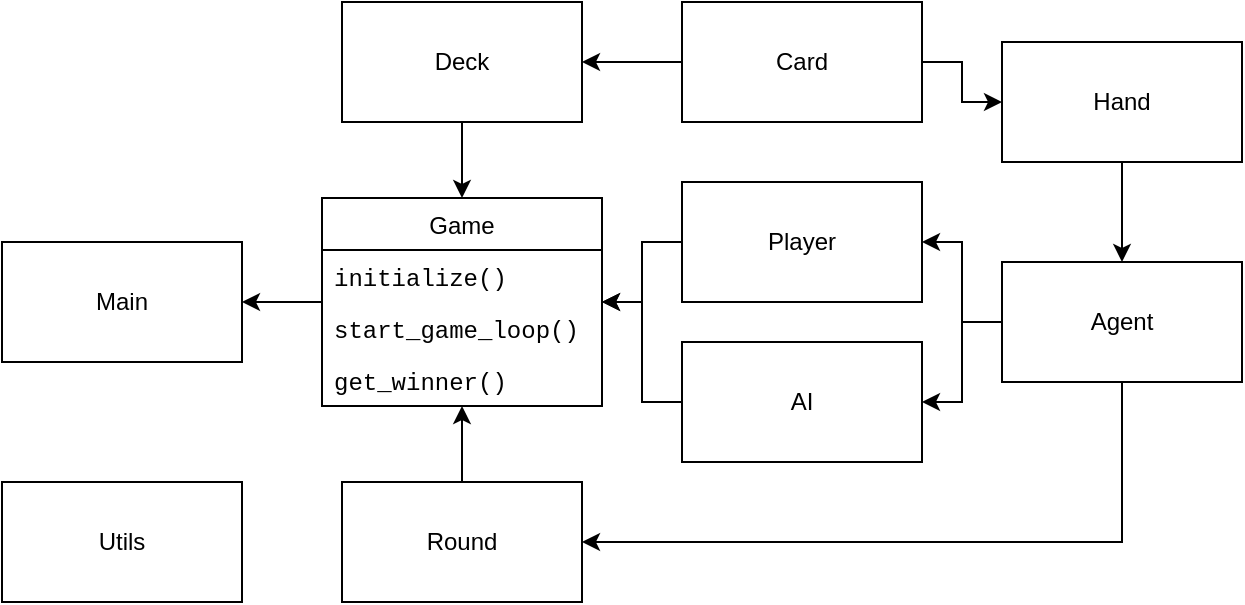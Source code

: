 <mxfile version="14.6.13" type="device"><diagram id="q0ZMTNV85QUMgOmcaqP7" name="Seite-1"><mxGraphModel dx="1038" dy="608" grid="1" gridSize="10" guides="1" tooltips="1" connect="1" arrows="1" fold="1" page="1" pageScale="1" pageWidth="827" pageHeight="1169" math="0" shadow="0"><root><mxCell id="0"/><mxCell id="1" parent="0"/><mxCell id="vPegXnEQbbKve5-i6yx6-1" value="Main" style="rounded=0;whiteSpace=wrap;html=1;" vertex="1" parent="1"><mxGeometry x="20" y="120" width="120" height="60" as="geometry"/></mxCell><mxCell id="vPegXnEQbbKve5-i6yx6-31" style="edgeStyle=orthogonalEdgeStyle;rounded=0;orthogonalLoop=1;jettySize=auto;html=1;entryX=1;entryY=0.5;entryDx=0;entryDy=0;fontFamily=Helvetica;" edge="1" parent="1" source="vPegXnEQbbKve5-i6yx6-2" target="vPegXnEQbbKve5-i6yx6-7"><mxGeometry relative="1" as="geometry"/></mxCell><mxCell id="vPegXnEQbbKve5-i6yx6-33" style="edgeStyle=orthogonalEdgeStyle;rounded=0;orthogonalLoop=1;jettySize=auto;html=1;entryX=0;entryY=0.5;entryDx=0;entryDy=0;fontFamily=Helvetica;" edge="1" parent="1" source="vPegXnEQbbKve5-i6yx6-2" target="vPegXnEQbbKve5-i6yx6-5"><mxGeometry relative="1" as="geometry"/></mxCell><mxCell id="vPegXnEQbbKve5-i6yx6-2" value="Card" style="rounded=0;whiteSpace=wrap;html=1;" vertex="1" parent="1"><mxGeometry x="360" width="120" height="60" as="geometry"/></mxCell><mxCell id="vPegXnEQbbKve5-i6yx6-30" style="edgeStyle=orthogonalEdgeStyle;rounded=0;orthogonalLoop=1;jettySize=auto;html=1;fontFamily=Helvetica;" edge="1" parent="1" source="vPegXnEQbbKve5-i6yx6-3" target="vPegXnEQbbKve5-i6yx6-10"><mxGeometry relative="1" as="geometry"/></mxCell><mxCell id="vPegXnEQbbKve5-i6yx6-3" value="Round" style="rounded=0;whiteSpace=wrap;html=1;" vertex="1" parent="1"><mxGeometry x="190" y="240" width="120" height="60" as="geometry"/></mxCell><mxCell id="vPegXnEQbbKve5-i6yx6-22" value="" style="edgeStyle=orthogonalEdgeStyle;rounded=0;orthogonalLoop=1;jettySize=auto;html=1;fontFamily=Courier New;" edge="1" parent="1" source="vPegXnEQbbKve5-i6yx6-5" target="vPegXnEQbbKve5-i6yx6-6"><mxGeometry relative="1" as="geometry"/></mxCell><mxCell id="vPegXnEQbbKve5-i6yx6-5" value="Hand" style="rounded=0;whiteSpace=wrap;html=1;" vertex="1" parent="1"><mxGeometry x="520" y="20" width="120" height="60" as="geometry"/></mxCell><mxCell id="vPegXnEQbbKve5-i6yx6-19" style="edgeStyle=orthogonalEdgeStyle;rounded=0;orthogonalLoop=1;jettySize=auto;html=1;entryX=1;entryY=0.5;entryDx=0;entryDy=0;fontFamily=Courier New;" edge="1" parent="1" source="vPegXnEQbbKve5-i6yx6-6" target="vPegXnEQbbKve5-i6yx6-17"><mxGeometry relative="1" as="geometry"/></mxCell><mxCell id="vPegXnEQbbKve5-i6yx6-20" style="edgeStyle=orthogonalEdgeStyle;rounded=0;orthogonalLoop=1;jettySize=auto;html=1;entryX=1;entryY=0.5;entryDx=0;entryDy=0;fontFamily=Courier New;" edge="1" parent="1" source="vPegXnEQbbKve5-i6yx6-6" target="vPegXnEQbbKve5-i6yx6-18"><mxGeometry relative="1" as="geometry"/></mxCell><mxCell id="vPegXnEQbbKve5-i6yx6-36" style="edgeStyle=orthogonalEdgeStyle;rounded=0;orthogonalLoop=1;jettySize=auto;html=1;entryX=1;entryY=0.5;entryDx=0;entryDy=0;fontFamily=Helvetica;" edge="1" parent="1" source="vPegXnEQbbKve5-i6yx6-6" target="vPegXnEQbbKve5-i6yx6-3"><mxGeometry relative="1" as="geometry"><Array as="points"><mxPoint x="580" y="270"/></Array></mxGeometry></mxCell><mxCell id="vPegXnEQbbKve5-i6yx6-6" value="Agent" style="rounded=0;whiteSpace=wrap;html=1;" vertex="1" parent="1"><mxGeometry x="520" y="130" width="120" height="60" as="geometry"/></mxCell><mxCell id="vPegXnEQbbKve5-i6yx6-29" style="edgeStyle=orthogonalEdgeStyle;rounded=0;orthogonalLoop=1;jettySize=auto;html=1;fontFamily=Helvetica;" edge="1" parent="1" source="vPegXnEQbbKve5-i6yx6-7" target="vPegXnEQbbKve5-i6yx6-10"><mxGeometry relative="1" as="geometry"/></mxCell><mxCell id="vPegXnEQbbKve5-i6yx6-7" value="Deck" style="rounded=0;whiteSpace=wrap;html=1;" vertex="1" parent="1"><mxGeometry x="190" width="120" height="60" as="geometry"/></mxCell><mxCell id="vPegXnEQbbKve5-i6yx6-8" value="Utils" style="rounded=0;whiteSpace=wrap;html=1;" vertex="1" parent="1"><mxGeometry x="20" y="240" width="120" height="60" as="geometry"/></mxCell><mxCell id="vPegXnEQbbKve5-i6yx6-10" value="Game" style="swimlane;fontStyle=0;childLayout=stackLayout;horizontal=1;startSize=26;horizontalStack=0;resizeParent=1;resizeParentMax=0;resizeLast=0;collapsible=1;marginBottom=0;" vertex="1" parent="1"><mxGeometry x="180" y="98" width="140" height="104" as="geometry"><mxRectangle x="360" y="88" width="50" height="26" as="alternateBounds"/></mxGeometry></mxCell><mxCell id="vPegXnEQbbKve5-i6yx6-11" value="initialize()" style="text;strokeColor=none;fillColor=none;align=left;verticalAlign=top;spacingLeft=4;spacingRight=4;overflow=hidden;rotatable=0;points=[[0,0.5],[1,0.5]];portConstraint=eastwest;fontFamily=Courier New;" vertex="1" parent="vPegXnEQbbKve5-i6yx6-10"><mxGeometry y="26" width="140" height="26" as="geometry"/></mxCell><mxCell id="vPegXnEQbbKve5-i6yx6-12" value="start_game_loop()" style="text;strokeColor=none;fillColor=none;align=left;verticalAlign=top;spacingLeft=4;spacingRight=4;overflow=hidden;rotatable=0;points=[[0,0.5],[1,0.5]];portConstraint=eastwest;fontFamily=Courier New;" vertex="1" parent="vPegXnEQbbKve5-i6yx6-10"><mxGeometry y="52" width="140" height="26" as="geometry"/></mxCell><mxCell id="vPegXnEQbbKve5-i6yx6-13" value="get_winner()" style="text;strokeColor=none;fillColor=none;align=left;verticalAlign=top;spacingLeft=4;spacingRight=4;overflow=hidden;rotatable=0;points=[[0,0.5],[1,0.5]];portConstraint=eastwest;fontFamily=Courier New;" vertex="1" parent="vPegXnEQbbKve5-i6yx6-10"><mxGeometry y="78" width="140" height="26" as="geometry"/></mxCell><mxCell id="vPegXnEQbbKve5-i6yx6-15" style="edgeStyle=orthogonalEdgeStyle;rounded=0;orthogonalLoop=1;jettySize=auto;html=1;entryX=1;entryY=0.5;entryDx=0;entryDy=0;fontFamily=Courier New;" edge="1" parent="1" source="vPegXnEQbbKve5-i6yx6-12" target="vPegXnEQbbKve5-i6yx6-1"><mxGeometry relative="1" as="geometry"><Array as="points"><mxPoint x="180" y="150"/><mxPoint x="180" y="150"/></Array></mxGeometry></mxCell><mxCell id="vPegXnEQbbKve5-i6yx6-34" style="edgeStyle=orthogonalEdgeStyle;rounded=0;orthogonalLoop=1;jettySize=auto;html=1;fontFamily=Helvetica;" edge="1" parent="1" source="vPegXnEQbbKve5-i6yx6-17" target="vPegXnEQbbKve5-i6yx6-10"><mxGeometry relative="1" as="geometry"/></mxCell><mxCell id="vPegXnEQbbKve5-i6yx6-17" value="Player" style="rounded=0;whiteSpace=wrap;html=1;" vertex="1" parent="1"><mxGeometry x="360" y="90" width="120" height="60" as="geometry"/></mxCell><mxCell id="vPegXnEQbbKve5-i6yx6-35" style="edgeStyle=orthogonalEdgeStyle;rounded=0;orthogonalLoop=1;jettySize=auto;html=1;fontFamily=Helvetica;" edge="1" parent="1" source="vPegXnEQbbKve5-i6yx6-18" target="vPegXnEQbbKve5-i6yx6-10"><mxGeometry relative="1" as="geometry"/></mxCell><mxCell id="vPegXnEQbbKve5-i6yx6-18" value="AI" style="rounded=0;whiteSpace=wrap;html=1;" vertex="1" parent="1"><mxGeometry x="360" y="170" width="120" height="60" as="geometry"/></mxCell></root></mxGraphModel></diagram></mxfile>